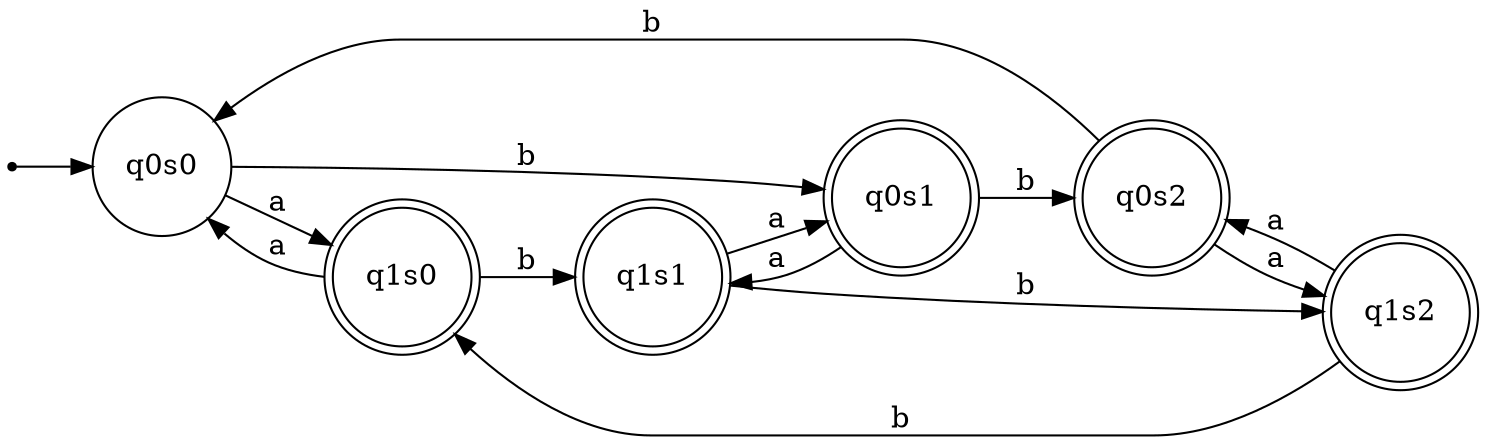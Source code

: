 digraph{
    rankdir = LR;
    node [shape=point]
    start
    node [shape=doublecircle]
    q1s0, q1s1, q1s0, q0s1, q0s2, q1s2
    node [shape=circle]
    start -> q0s0
    q0s0 -> q1s0 [label="a"]
    q0s0 -> q0s1 [label="b"]
    q0s1 -> q1s1 [label="a"]
    q0s1 -> q0s2 [label="b"]
    q0s2 -> q1s2 [label="a"]
    q0s2 -> q0s0 [label="b"]
    q1s0 -> q0s0 [label="a"]
    q1s0 -> q1s1 [label="b"]
    q1s1 -> q0s1 [label="a"]
    q1s1 -> q1s2 [label="b"]
    q1s2 -> q0s2 [label="a"]
    q1s2 -> q1s0 [label="b"]
}